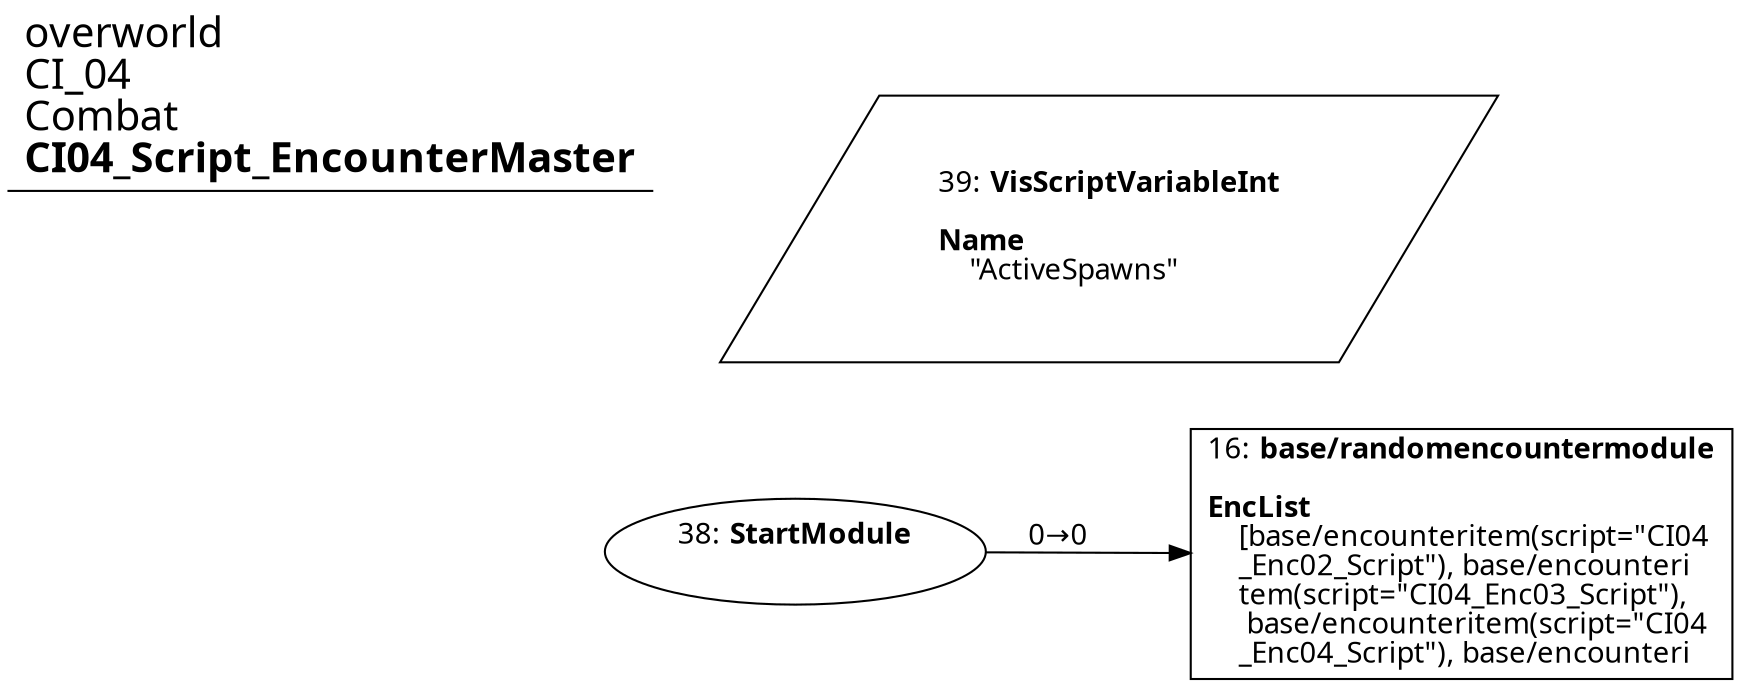 digraph {
    layout = fdp;
    overlap = prism;
    sep = "+16";
    splines = spline;

    node [ shape = box ];

    graph [ fontname = "Segoe UI" ];
    node [ fontname = "Segoe UI" ];
    edge [ fontname = "Segoe UI" ];

    16 [ label = <16: <b>base/randomencountermodule</b><br/><br/><b>EncList</b><br align="left"/>    [base/encounteritem(script=&quot;CI04<br align="left"/>    _Enc02_Script&quot;), base/encounteri<br align="left"/>    tem(script=&quot;CI04_Enc03_Script&quot;),<br align="left"/>     base/encounteritem(script=&quot;CI04<br align="left"/>    _Enc04_Script&quot;), base/encounteri<br align="left"/>> ];
    16 [ pos = "-0.27800003,0.19800001!" ];

    38 [ label = <38: <b>StartModule</b><br/><br/>> ];
    38 [ shape = oval ]
    38 [ pos = "-0.469,0.193!" ];
    38 -> 16 [ label = "0→0" ];

    39 [ label = <39: <b>VisScriptVariableInt</b><br/><br/><b>Name</b><br align="left"/>    &quot;ActiveSpawns&quot;<br align="left"/>> ];
    39 [ shape = parallelogram ]
    39 [ pos = "-0.46400002,0.314!" ];

    title [ pos = "-0.47000003,0.31500003!" ];
    title [ shape = underline ];
    title [ label = <<font point-size="20">overworld<br align="left"/>CI_04<br align="left"/>Combat<br align="left"/><b>CI04_Script_EncounterMaster</b><br align="left"/></font>> ];
}
